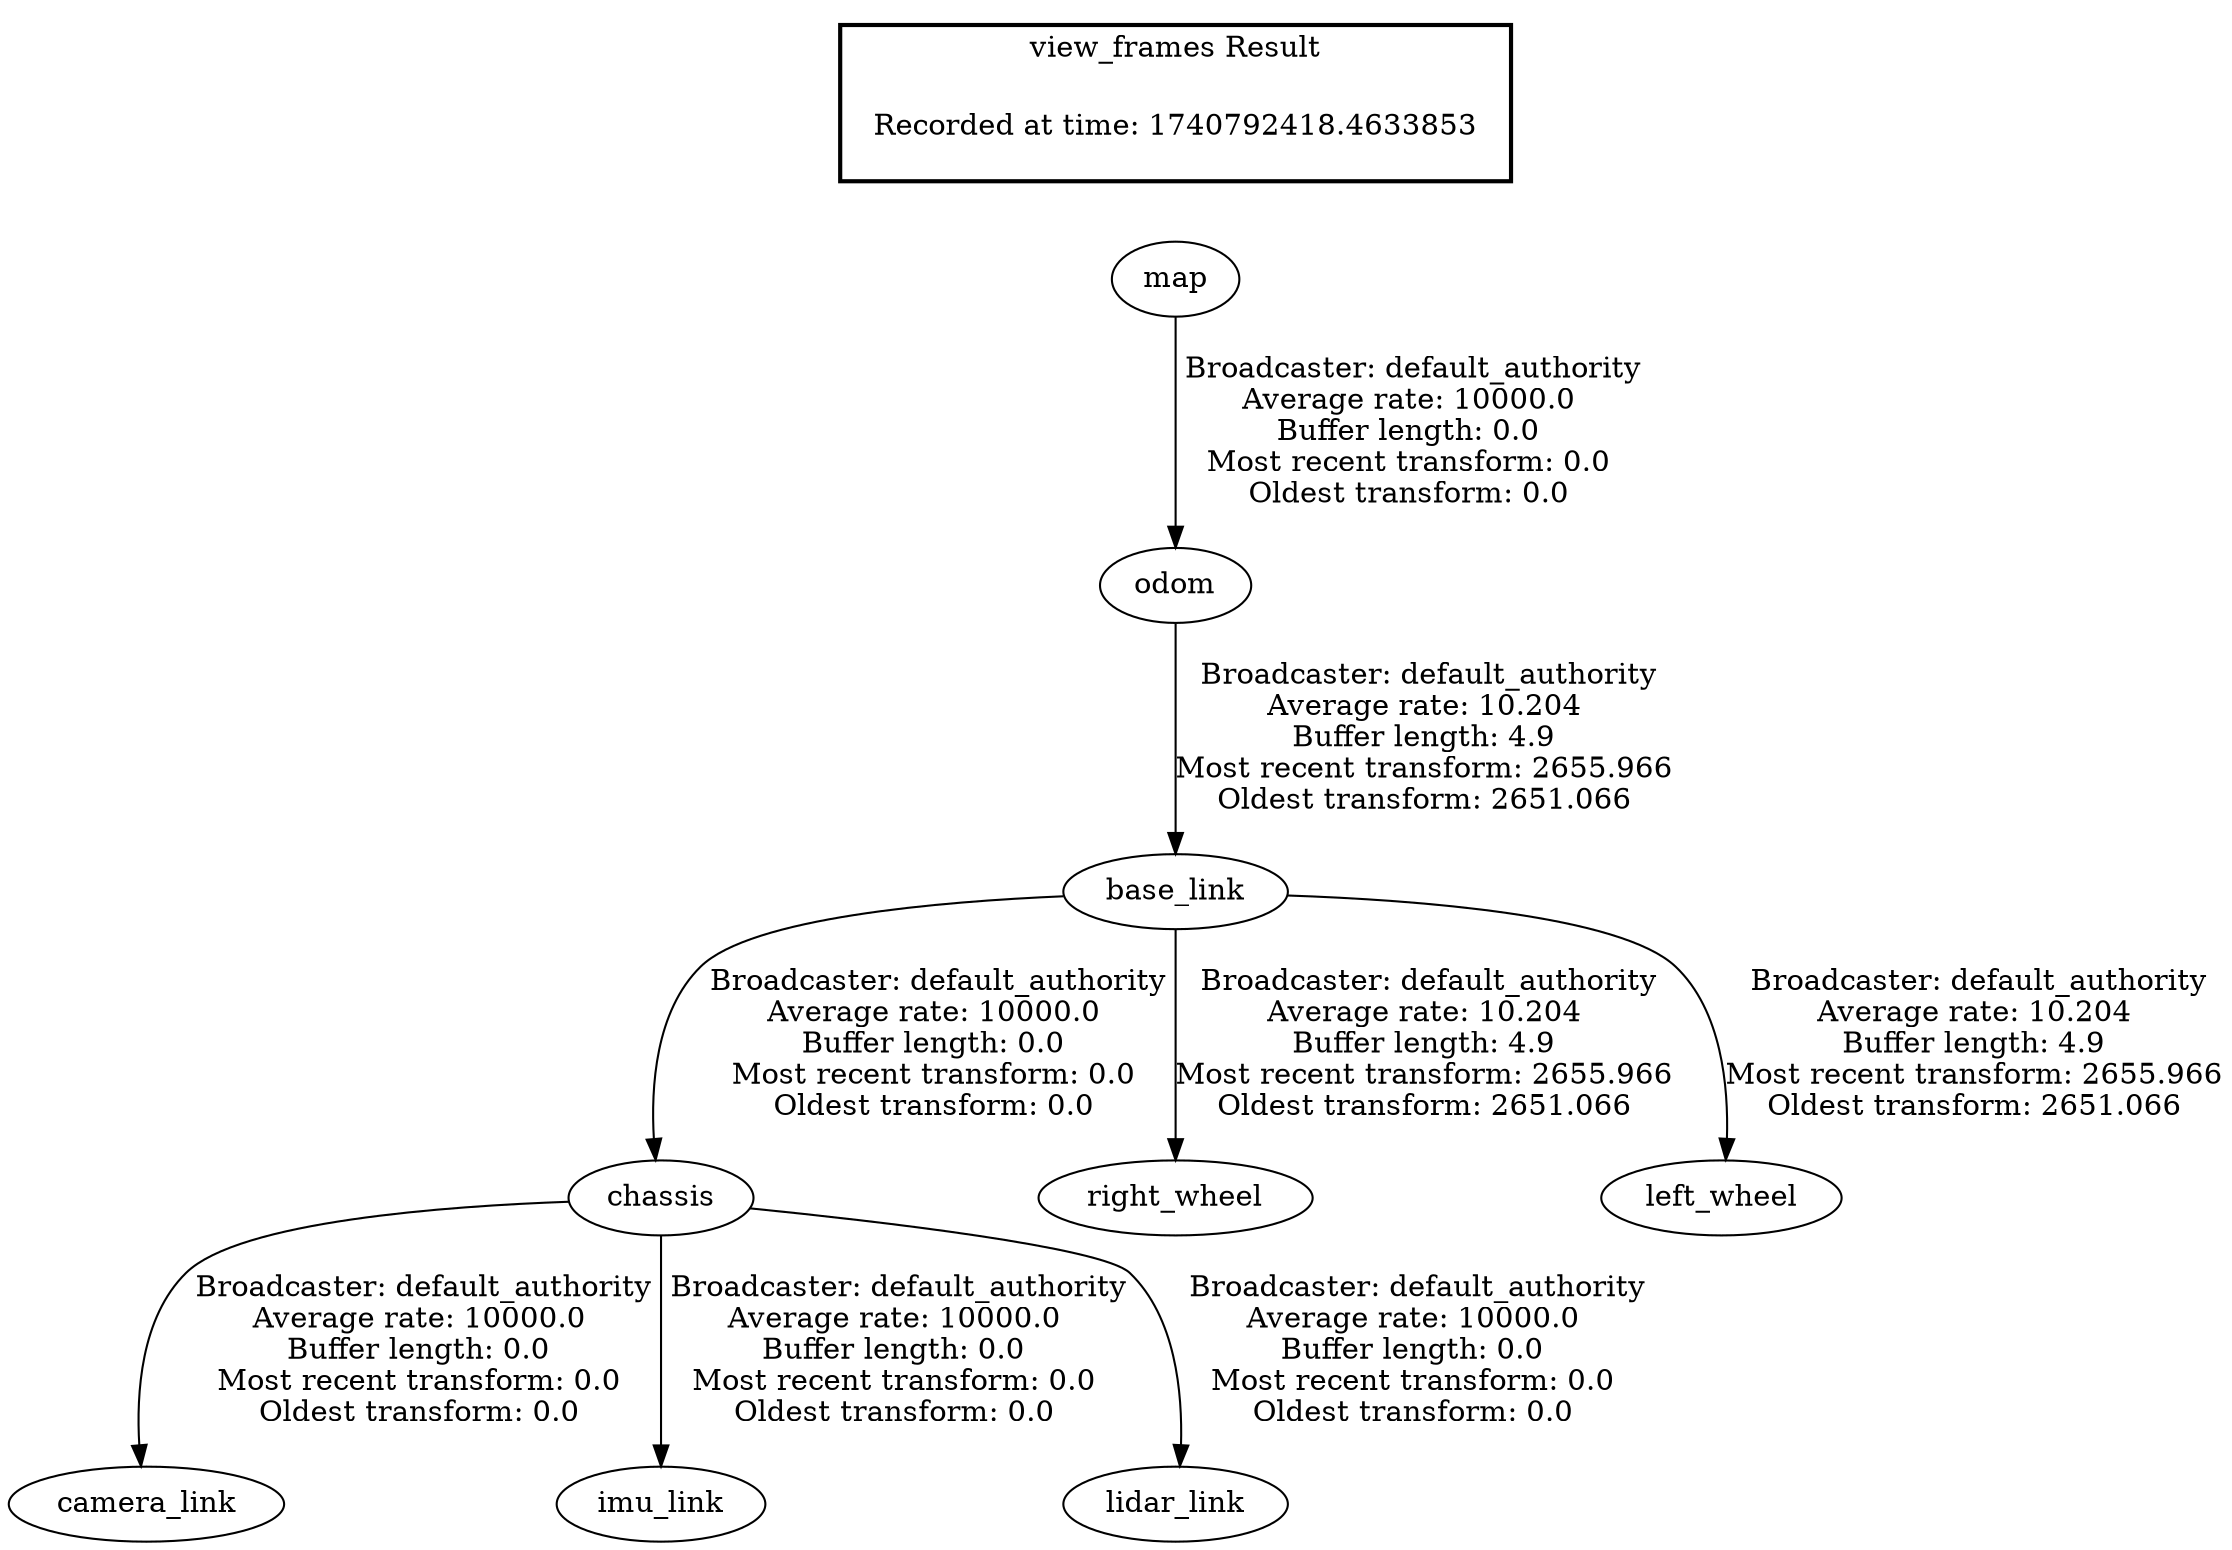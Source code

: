 digraph G {
"map" -> "odom"[label=" Broadcaster: default_authority\nAverage rate: 10000.0\nBuffer length: 0.0\nMost recent transform: 0.0\nOldest transform: 0.0\n"];
"base_link" -> "chassis"[label=" Broadcaster: default_authority\nAverage rate: 10000.0\nBuffer length: 0.0\nMost recent transform: 0.0\nOldest transform: 0.0\n"];
"odom" -> "base_link"[label=" Broadcaster: default_authority\nAverage rate: 10.204\nBuffer length: 4.9\nMost recent transform: 2655.966\nOldest transform: 2651.066\n"];
"chassis" -> "camera_link"[label=" Broadcaster: default_authority\nAverage rate: 10000.0\nBuffer length: 0.0\nMost recent transform: 0.0\nOldest transform: 0.0\n"];
"chassis" -> "imu_link"[label=" Broadcaster: default_authority\nAverage rate: 10000.0\nBuffer length: 0.0\nMost recent transform: 0.0\nOldest transform: 0.0\n"];
"chassis" -> "lidar_link"[label=" Broadcaster: default_authority\nAverage rate: 10000.0\nBuffer length: 0.0\nMost recent transform: 0.0\nOldest transform: 0.0\n"];
"base_link" -> "right_wheel"[label=" Broadcaster: default_authority\nAverage rate: 10.204\nBuffer length: 4.9\nMost recent transform: 2655.966\nOldest transform: 2651.066\n"];
"base_link" -> "left_wheel"[label=" Broadcaster: default_authority\nAverage rate: 10.204\nBuffer length: 4.9\nMost recent transform: 2655.966\nOldest transform: 2651.066\n"];
edge [style=invis];
 subgraph cluster_legend { style=bold; color=black; label ="view_frames Result";
"Recorded at time: 1740792418.4633853"[ shape=plaintext ] ;
}->"map";
}